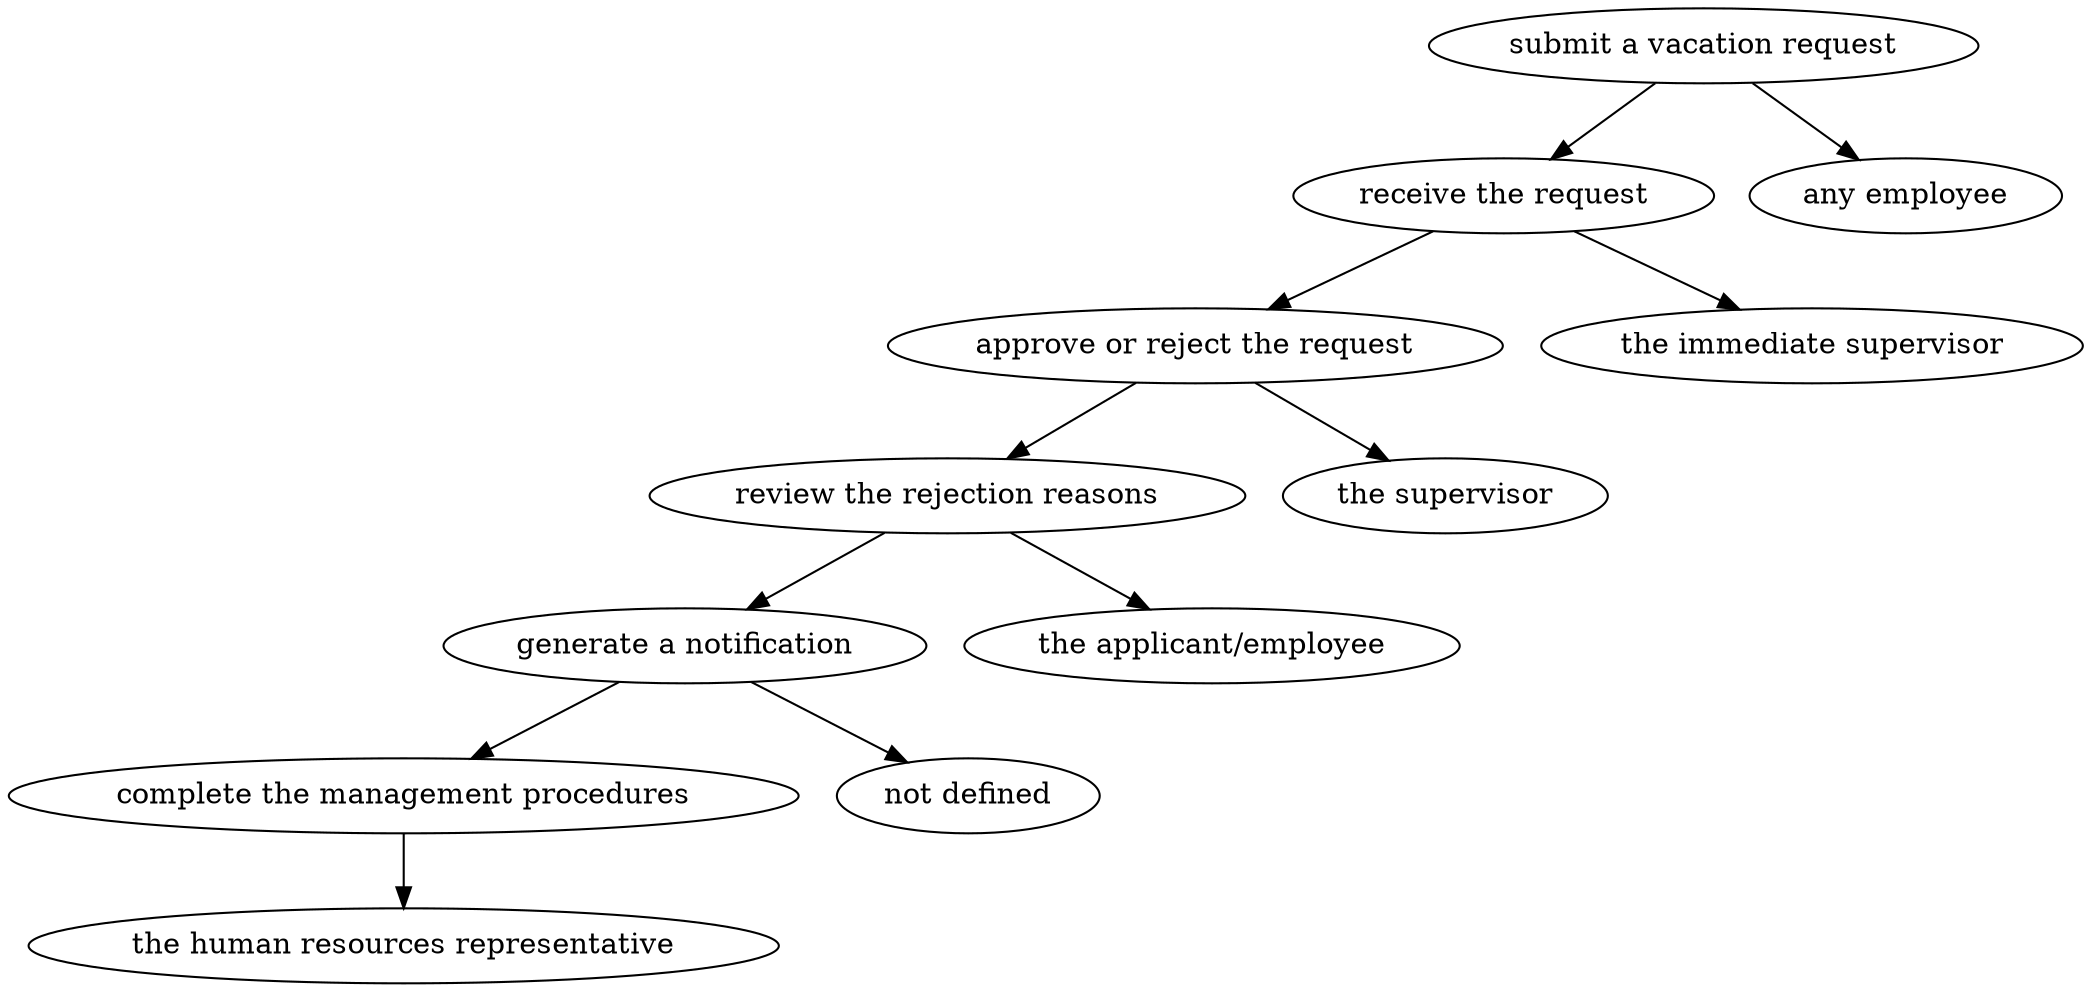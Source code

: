 strict digraph "doc-5.2" {
	graph [name="doc-5.2"];
	"submit a vacation request"	[attrs="{'type': 'Activity', 'label': 'submit a vacation request'}"];
	"receive the request"	[attrs="{'type': 'Activity', 'label': 'receive the request'}"];
	"submit a vacation request" -> "receive the request"	[attrs="{'type': 'flow', 'label': 'flow'}"];
	"any employee"	[attrs="{'type': 'Actor', 'label': 'any employee'}"];
	"submit a vacation request" -> "any employee"	[attrs="{'type': 'actor performer', 'label': 'actor performer'}"];
	"approve or reject the request"	[attrs="{'type': 'Activity', 'label': 'approve or reject the request'}"];
	"receive the request" -> "approve or reject the request"	[attrs="{'type': 'flow', 'label': 'flow'}"];
	"the immediate supervisor"	[attrs="{'type': 'Actor', 'label': 'the immediate supervisor'}"];
	"receive the request" -> "the immediate supervisor"	[attrs="{'type': 'actor performer', 'label': 'actor performer'}"];
	"review the rejection reasons"	[attrs="{'type': 'Activity', 'label': 'review the rejection reasons'}"];
	"approve or reject the request" -> "review the rejection reasons"	[attrs="{'type': 'flow', 'label': 'flow'}"];
	"the supervisor"	[attrs="{'type': 'Actor', 'label': 'the supervisor'}"];
	"approve or reject the request" -> "the supervisor"	[attrs="{'type': 'actor performer', 'label': 'actor performer'}"];
	"generate a notification"	[attrs="{'type': 'Activity', 'label': 'generate a notification'}"];
	"review the rejection reasons" -> "generate a notification"	[attrs="{'type': 'flow', 'label': 'flow'}"];
	"the applicant/employee"	[attrs="{'type': 'Actor', 'label': 'the applicant/employee'}"];
	"review the rejection reasons" -> "the applicant/employee"	[attrs="{'type': 'actor performer', 'label': 'actor performer'}"];
	"complete the management procedures"	[attrs="{'type': 'Activity', 'label': 'complete the management procedures'}"];
	"generate a notification" -> "complete the management procedures"	[attrs="{'type': 'flow', 'label': 'flow'}"];
	"not defined"	[attrs="{'type': 'Actor', 'label': 'not defined'}"];
	"generate a notification" -> "not defined"	[attrs="{'type': 'actor performer', 'label': 'actor performer'}"];
	"the human resources representative"	[attrs="{'type': 'Actor', 'label': 'the human resources representative'}"];
	"complete the management procedures" -> "the human resources representative"	[attrs="{'type': 'actor performer', 'label': 'actor performer'}"];
}
